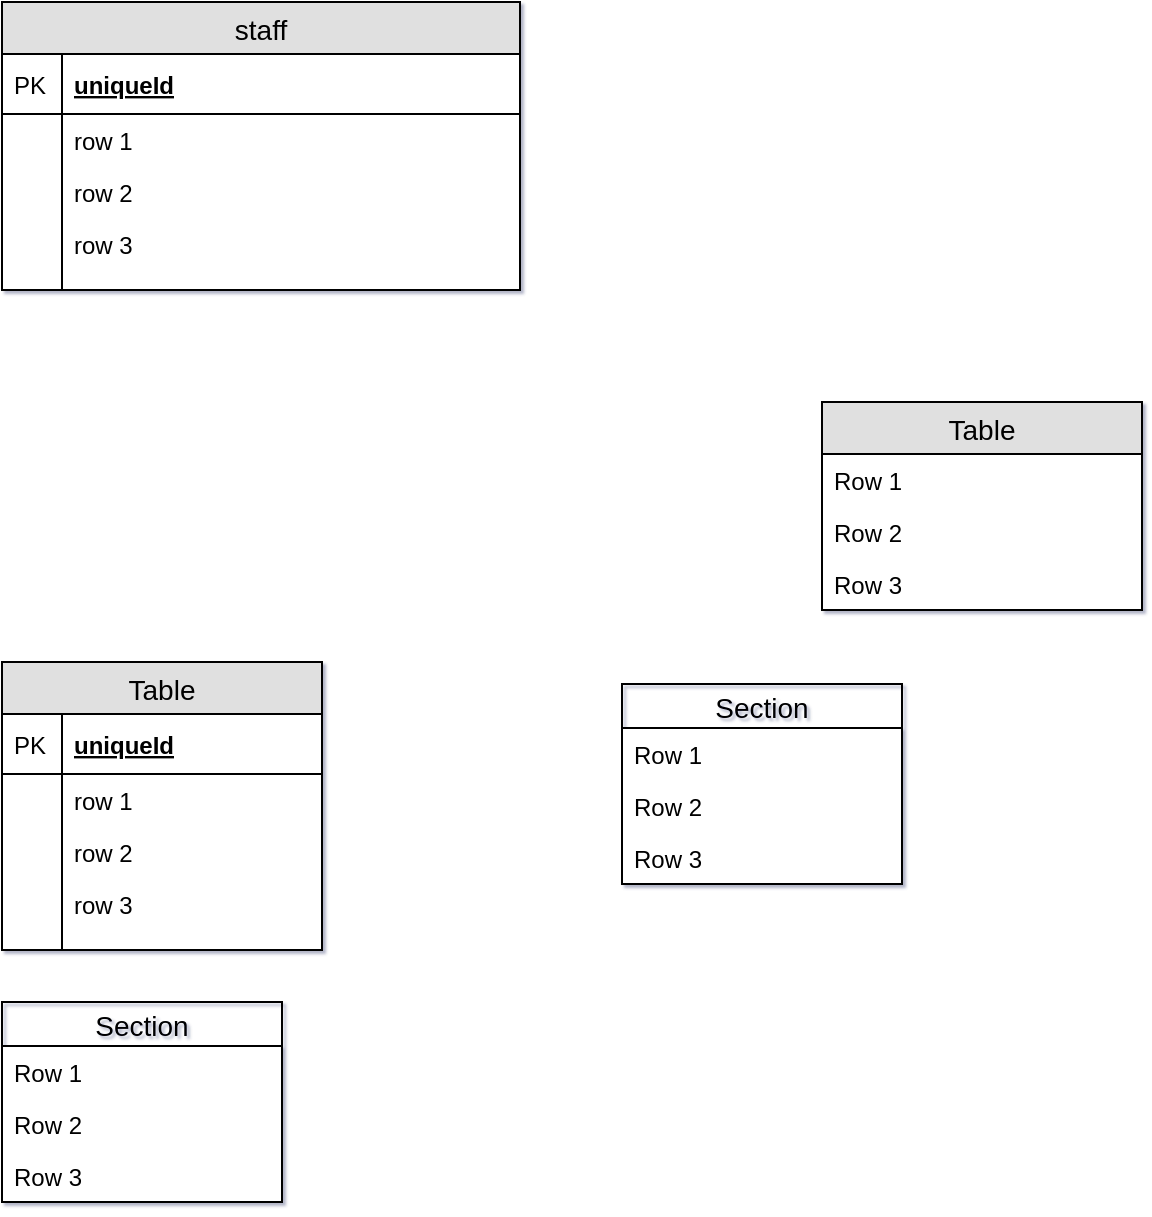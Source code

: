 <mxfile version="12.1.7" type="device" pages="1"><diagram name="GymManagmentSystem" id="2ca16b54-16f6-2749-3443-fa8db7711227"><mxGraphModel dx="854" dy="506" grid="1" gridSize="10" guides="1" tooltips="1" connect="1" arrows="1" fold="1" page="1" pageScale="1" pageWidth="1100" pageHeight="850" background="#ffffff" math="0" shadow="1"><root><mxCell id="0"/><mxCell id="1" parent="0"/><mxCell id="QIuGFKKrgiHQHFkZGUJO-1" value="staff" style="swimlane;fontStyle=0;childLayout=stackLayout;horizontal=1;startSize=26;fillColor=#e0e0e0;horizontalStack=0;resizeParent=1;resizeParentMax=0;resizeLast=0;collapsible=1;marginBottom=0;swimlaneFillColor=#ffffff;align=center;fontSize=14;noLabel=0;container=0;" vertex="1" parent="1"><mxGeometry x="20" y="10" width="259" height="144" as="geometry"><mxRectangle x="21" y="20" width="70" height="26" as="alternateBounds"/></mxGeometry></mxCell><mxCell id="QIuGFKKrgiHQHFkZGUJO-2" value="uniqueId" style="shape=partialRectangle;top=0;left=0;right=0;bottom=1;align=left;verticalAlign=middle;fillColor=none;spacingLeft=34;spacingRight=4;overflow=hidden;rotatable=0;points=[[0,0.5],[1,0.5]];portConstraint=eastwest;dropTarget=0;fontStyle=5;fontSize=12;" vertex="1" parent="QIuGFKKrgiHQHFkZGUJO-1"><mxGeometry y="26" width="259" height="30" as="geometry"/></mxCell><mxCell id="QIuGFKKrgiHQHFkZGUJO-3" value="PK" style="shape=partialRectangle;top=0;left=0;bottom=0;fillColor=none;align=left;verticalAlign=middle;spacingLeft=4;spacingRight=4;overflow=hidden;rotatable=0;points=[];portConstraint=eastwest;part=1;fontSize=12;" vertex="1" connectable="0" parent="QIuGFKKrgiHQHFkZGUJO-2"><mxGeometry width="30" height="30" as="geometry"/></mxCell><mxCell id="QIuGFKKrgiHQHFkZGUJO-4" value="row 1" style="shape=partialRectangle;top=0;left=0;right=0;bottom=0;align=left;verticalAlign=top;fillColor=none;spacingLeft=34;spacingRight=4;overflow=hidden;rotatable=0;points=[[0,0.5],[1,0.5]];portConstraint=eastwest;dropTarget=0;fontSize=12;" vertex="1" parent="QIuGFKKrgiHQHFkZGUJO-1"><mxGeometry y="56" width="259" height="26" as="geometry"/></mxCell><mxCell id="QIuGFKKrgiHQHFkZGUJO-5" value="" style="shape=partialRectangle;top=0;left=0;bottom=0;fillColor=none;align=left;verticalAlign=top;spacingLeft=4;spacingRight=4;overflow=hidden;rotatable=0;points=[];portConstraint=eastwest;part=1;fontSize=12;" vertex="1" connectable="0" parent="QIuGFKKrgiHQHFkZGUJO-4"><mxGeometry width="30" height="26" as="geometry"/></mxCell><mxCell id="QIuGFKKrgiHQHFkZGUJO-6" value="row 2" style="shape=partialRectangle;top=0;left=0;right=0;bottom=0;align=left;verticalAlign=top;fillColor=none;spacingLeft=34;spacingRight=4;overflow=hidden;rotatable=0;points=[[0,0.5],[1,0.5]];portConstraint=eastwest;dropTarget=0;fontSize=12;" vertex="1" parent="QIuGFKKrgiHQHFkZGUJO-1"><mxGeometry y="82" width="259" height="26" as="geometry"/></mxCell><mxCell id="QIuGFKKrgiHQHFkZGUJO-7" value="" style="shape=partialRectangle;top=0;left=0;bottom=0;fillColor=none;align=left;verticalAlign=top;spacingLeft=4;spacingRight=4;overflow=hidden;rotatable=0;points=[];portConstraint=eastwest;part=1;fontSize=12;" vertex="1" connectable="0" parent="QIuGFKKrgiHQHFkZGUJO-6"><mxGeometry width="30" height="26" as="geometry"/></mxCell><mxCell id="QIuGFKKrgiHQHFkZGUJO-8" value="row 3" style="shape=partialRectangle;top=0;left=0;right=0;bottom=0;align=left;verticalAlign=top;fillColor=none;spacingLeft=34;spacingRight=4;overflow=hidden;rotatable=0;points=[[0,0.5],[1,0.5]];portConstraint=eastwest;dropTarget=0;fontSize=12;" vertex="1" parent="QIuGFKKrgiHQHFkZGUJO-1"><mxGeometry y="108" width="259" height="26" as="geometry"/></mxCell><mxCell id="QIuGFKKrgiHQHFkZGUJO-9" value="" style="shape=partialRectangle;top=0;left=0;bottom=0;fillColor=none;align=left;verticalAlign=top;spacingLeft=4;spacingRight=4;overflow=hidden;rotatable=0;points=[];portConstraint=eastwest;part=1;fontSize=12;" vertex="1" connectable="0" parent="QIuGFKKrgiHQHFkZGUJO-8"><mxGeometry width="30" height="26" as="geometry"/></mxCell><mxCell id="QIuGFKKrgiHQHFkZGUJO-10" value="" style="shape=partialRectangle;top=0;left=0;right=0;bottom=0;align=left;verticalAlign=top;fillColor=none;spacingLeft=34;spacingRight=4;overflow=hidden;rotatable=0;points=[[0,0.5],[1,0.5]];portConstraint=eastwest;dropTarget=0;fontSize=12;" vertex="1" parent="QIuGFKKrgiHQHFkZGUJO-1"><mxGeometry y="134" width="259" height="10" as="geometry"/></mxCell><mxCell id="QIuGFKKrgiHQHFkZGUJO-11" value="" style="shape=partialRectangle;top=0;left=0;bottom=0;fillColor=none;align=left;verticalAlign=top;spacingLeft=4;spacingRight=4;overflow=hidden;rotatable=0;points=[];portConstraint=eastwest;part=1;fontSize=12;" vertex="1" connectable="0" parent="QIuGFKKrgiHQHFkZGUJO-10"><mxGeometry width="30" height="10" as="geometry"/></mxCell><mxCell id="QIuGFKKrgiHQHFkZGUJO-12" value="Table" style="swimlane;fontStyle=0;childLayout=stackLayout;horizontal=1;startSize=26;fillColor=#e0e0e0;horizontalStack=0;resizeParent=1;resizeParentMax=0;resizeLast=0;collapsible=1;marginBottom=0;swimlaneFillColor=#ffffff;align=center;fontSize=14;rounded=0;" vertex="1" parent="1"><mxGeometry x="430" y="210" width="160" height="104" as="geometry"/></mxCell><mxCell id="QIuGFKKrgiHQHFkZGUJO-13" value="Row 1" style="text;strokeColor=none;fillColor=none;spacingLeft=4;spacingRight=4;overflow=hidden;rotatable=0;points=[[0,0.5],[1,0.5]];portConstraint=eastwest;fontSize=12;" vertex="1" parent="QIuGFKKrgiHQHFkZGUJO-12"><mxGeometry y="26" width="160" height="26" as="geometry"/></mxCell><mxCell id="QIuGFKKrgiHQHFkZGUJO-14" value="Row 2" style="text;strokeColor=none;fillColor=none;spacingLeft=4;spacingRight=4;overflow=hidden;rotatable=0;points=[[0,0.5],[1,0.5]];portConstraint=eastwest;fontSize=12;" vertex="1" parent="QIuGFKKrgiHQHFkZGUJO-12"><mxGeometry y="52" width="160" height="26" as="geometry"/></mxCell><mxCell id="QIuGFKKrgiHQHFkZGUJO-15" value="Row 3" style="text;strokeColor=none;fillColor=none;spacingLeft=4;spacingRight=4;overflow=hidden;rotatable=0;points=[[0,0.5],[1,0.5]];portConstraint=eastwest;fontSize=12;" vertex="1" parent="QIuGFKKrgiHQHFkZGUJO-12"><mxGeometry y="78" width="160" height="26" as="geometry"/></mxCell><mxCell id="QIuGFKKrgiHQHFkZGUJO-16" value="Table" style="swimlane;fontStyle=0;childLayout=stackLayout;horizontal=1;startSize=26;fillColor=#e0e0e0;horizontalStack=0;resizeParent=1;resizeParentMax=0;resizeLast=0;collapsible=1;marginBottom=0;swimlaneFillColor=#ffffff;align=center;fontSize=14;rounded=0;" vertex="1" parent="1"><mxGeometry x="20" y="340" width="160" height="144" as="geometry"/></mxCell><mxCell id="QIuGFKKrgiHQHFkZGUJO-17" value="uniqueId" style="shape=partialRectangle;top=0;left=0;right=0;bottom=1;align=left;verticalAlign=middle;fillColor=none;spacingLeft=34;spacingRight=4;overflow=hidden;rotatable=0;points=[[0,0.5],[1,0.5]];portConstraint=eastwest;dropTarget=0;fontStyle=5;fontSize=12;" vertex="1" parent="QIuGFKKrgiHQHFkZGUJO-16"><mxGeometry y="26" width="160" height="30" as="geometry"/></mxCell><mxCell id="QIuGFKKrgiHQHFkZGUJO-18" value="PK" style="shape=partialRectangle;top=0;left=0;bottom=0;fillColor=none;align=left;verticalAlign=middle;spacingLeft=4;spacingRight=4;overflow=hidden;rotatable=0;points=[];portConstraint=eastwest;part=1;fontSize=12;" vertex="1" connectable="0" parent="QIuGFKKrgiHQHFkZGUJO-17"><mxGeometry width="30" height="30" as="geometry"/></mxCell><mxCell id="QIuGFKKrgiHQHFkZGUJO-19" value="row 1" style="shape=partialRectangle;top=0;left=0;right=0;bottom=0;align=left;verticalAlign=top;fillColor=none;spacingLeft=34;spacingRight=4;overflow=hidden;rotatable=0;points=[[0,0.5],[1,0.5]];portConstraint=eastwest;dropTarget=0;fontSize=12;" vertex="1" parent="QIuGFKKrgiHQHFkZGUJO-16"><mxGeometry y="56" width="160" height="26" as="geometry"/></mxCell><mxCell id="QIuGFKKrgiHQHFkZGUJO-20" value="" style="shape=partialRectangle;top=0;left=0;bottom=0;fillColor=none;align=left;verticalAlign=top;spacingLeft=4;spacingRight=4;overflow=hidden;rotatable=0;points=[];portConstraint=eastwest;part=1;fontSize=12;" vertex="1" connectable="0" parent="QIuGFKKrgiHQHFkZGUJO-19"><mxGeometry width="30" height="26" as="geometry"/></mxCell><mxCell id="QIuGFKKrgiHQHFkZGUJO-21" value="row 2" style="shape=partialRectangle;top=0;left=0;right=0;bottom=0;align=left;verticalAlign=top;fillColor=none;spacingLeft=34;spacingRight=4;overflow=hidden;rotatable=0;points=[[0,0.5],[1,0.5]];portConstraint=eastwest;dropTarget=0;fontSize=12;" vertex="1" parent="QIuGFKKrgiHQHFkZGUJO-16"><mxGeometry y="82" width="160" height="26" as="geometry"/></mxCell><mxCell id="QIuGFKKrgiHQHFkZGUJO-22" value="" style="shape=partialRectangle;top=0;left=0;bottom=0;fillColor=none;align=left;verticalAlign=top;spacingLeft=4;spacingRight=4;overflow=hidden;rotatable=0;points=[];portConstraint=eastwest;part=1;fontSize=12;" vertex="1" connectable="0" parent="QIuGFKKrgiHQHFkZGUJO-21"><mxGeometry width="30" height="26" as="geometry"/></mxCell><mxCell id="QIuGFKKrgiHQHFkZGUJO-23" value="row 3" style="shape=partialRectangle;top=0;left=0;right=0;bottom=0;align=left;verticalAlign=top;fillColor=none;spacingLeft=34;spacingRight=4;overflow=hidden;rotatable=0;points=[[0,0.5],[1,0.5]];portConstraint=eastwest;dropTarget=0;fontSize=12;" vertex="1" parent="QIuGFKKrgiHQHFkZGUJO-16"><mxGeometry y="108" width="160" height="26" as="geometry"/></mxCell><mxCell id="QIuGFKKrgiHQHFkZGUJO-24" value="" style="shape=partialRectangle;top=0;left=0;bottom=0;fillColor=none;align=left;verticalAlign=top;spacingLeft=4;spacingRight=4;overflow=hidden;rotatable=0;points=[];portConstraint=eastwest;part=1;fontSize=12;" vertex="1" connectable="0" parent="QIuGFKKrgiHQHFkZGUJO-23"><mxGeometry width="30" height="26" as="geometry"/></mxCell><mxCell id="QIuGFKKrgiHQHFkZGUJO-25" value="" style="shape=partialRectangle;top=0;left=0;right=0;bottom=0;align=left;verticalAlign=top;fillColor=none;spacingLeft=34;spacingRight=4;overflow=hidden;rotatable=0;points=[[0,0.5],[1,0.5]];portConstraint=eastwest;dropTarget=0;fontSize=12;" vertex="1" parent="QIuGFKKrgiHQHFkZGUJO-16"><mxGeometry y="134" width="160" height="10" as="geometry"/></mxCell><mxCell id="QIuGFKKrgiHQHFkZGUJO-26" value="" style="shape=partialRectangle;top=0;left=0;bottom=0;fillColor=none;align=left;verticalAlign=top;spacingLeft=4;spacingRight=4;overflow=hidden;rotatable=0;points=[];portConstraint=eastwest;part=1;fontSize=12;" vertex="1" connectable="0" parent="QIuGFKKrgiHQHFkZGUJO-25"><mxGeometry width="30" height="10" as="geometry"/></mxCell><mxCell id="QIuGFKKrgiHQHFkZGUJO-27" value="Section" style="swimlane;fontStyle=0;childLayout=stackLayout;horizontal=1;startSize=22;fillColor=none;horizontalStack=0;resizeParent=1;resizeParentMax=0;resizeLast=0;collapsible=1;marginBottom=0;swimlaneFillColor=#ffffff;align=center;fontSize=14;rounded=0;" vertex="1" parent="1"><mxGeometry x="20" y="510" width="140" height="100" as="geometry"/></mxCell><mxCell id="QIuGFKKrgiHQHFkZGUJO-28" value="Row 1" style="text;strokeColor=none;fillColor=none;spacingLeft=4;spacingRight=4;overflow=hidden;rotatable=0;points=[[0,0.5],[1,0.5]];portConstraint=eastwest;fontSize=12;" vertex="1" parent="QIuGFKKrgiHQHFkZGUJO-27"><mxGeometry y="22" width="140" height="26" as="geometry"/></mxCell><mxCell id="QIuGFKKrgiHQHFkZGUJO-29" value="Row 2" style="text;strokeColor=none;fillColor=none;spacingLeft=4;spacingRight=4;overflow=hidden;rotatable=0;points=[[0,0.5],[1,0.5]];portConstraint=eastwest;fontSize=12;" vertex="1" parent="QIuGFKKrgiHQHFkZGUJO-27"><mxGeometry y="48" width="140" height="26" as="geometry"/></mxCell><mxCell id="QIuGFKKrgiHQHFkZGUJO-30" value="Row 3" style="text;strokeColor=none;fillColor=none;spacingLeft=4;spacingRight=4;overflow=hidden;rotatable=0;points=[[0,0.5],[1,0.5]];portConstraint=eastwest;fontSize=12;" vertex="1" parent="QIuGFKKrgiHQHFkZGUJO-27"><mxGeometry y="74" width="140" height="26" as="geometry"/></mxCell><mxCell id="QIuGFKKrgiHQHFkZGUJO-31" value="Section" style="swimlane;fontStyle=0;childLayout=stackLayout;horizontal=1;startSize=22;fillColor=none;horizontalStack=0;resizeParent=1;resizeParentMax=0;resizeLast=0;collapsible=1;marginBottom=0;swimlaneFillColor=#ffffff;align=center;fontSize=14;rounded=0;" vertex="1" parent="1"><mxGeometry x="330" y="351" width="140" height="100" as="geometry"/></mxCell><mxCell id="QIuGFKKrgiHQHFkZGUJO-32" value="Row 1" style="text;strokeColor=none;fillColor=none;spacingLeft=4;spacingRight=4;overflow=hidden;rotatable=0;points=[[0,0.5],[1,0.5]];portConstraint=eastwest;fontSize=12;" vertex="1" parent="QIuGFKKrgiHQHFkZGUJO-31"><mxGeometry y="22" width="140" height="26" as="geometry"/></mxCell><mxCell id="QIuGFKKrgiHQHFkZGUJO-33" value="Row 2" style="text;strokeColor=none;fillColor=none;spacingLeft=4;spacingRight=4;overflow=hidden;rotatable=0;points=[[0,0.5],[1,0.5]];portConstraint=eastwest;fontSize=12;" vertex="1" parent="QIuGFKKrgiHQHFkZGUJO-31"><mxGeometry y="48" width="140" height="26" as="geometry"/></mxCell><mxCell id="QIuGFKKrgiHQHFkZGUJO-34" value="Row 3" style="text;strokeColor=none;fillColor=none;spacingLeft=4;spacingRight=4;overflow=hidden;rotatable=0;points=[[0,0.5],[1,0.5]];portConstraint=eastwest;fontSize=12;" vertex="1" parent="QIuGFKKrgiHQHFkZGUJO-31"><mxGeometry y="74" width="140" height="26" as="geometry"/></mxCell></root></mxGraphModel></diagram></mxfile>